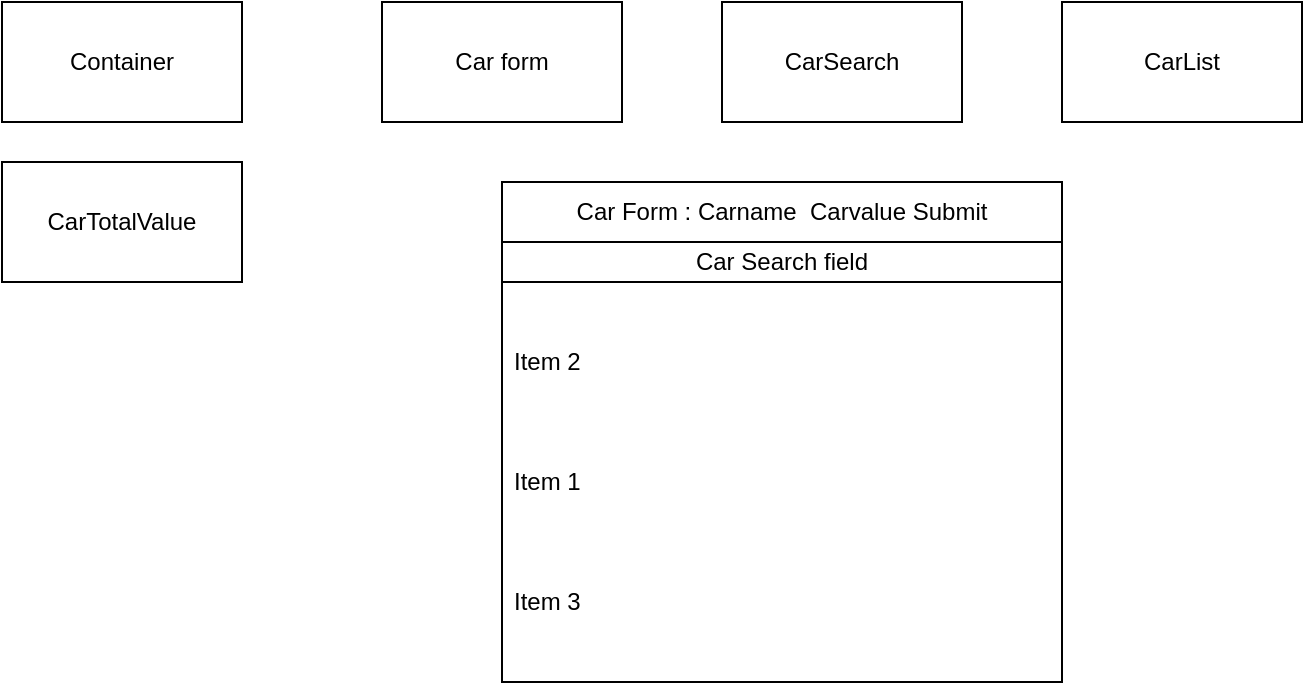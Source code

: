 <mxfile version="21.1.5" type="github">
  <diagram name="Page-1" id="xFshQuAFd_wTzjKq9tKr">
    <mxGraphModel dx="794" dy="448" grid="1" gridSize="10" guides="1" tooltips="1" connect="1" arrows="1" fold="1" page="1" pageScale="1" pageWidth="827" pageHeight="1169" math="0" shadow="0">
      <root>
        <mxCell id="0" />
        <mxCell id="1" parent="0" />
        <mxCell id="Y1ek6TuF4CYm864-5mbK-1" value="Container" style="rounded=0;whiteSpace=wrap;html=1;" vertex="1" parent="1">
          <mxGeometry x="90" y="50" width="120" height="60" as="geometry" />
        </mxCell>
        <mxCell id="Y1ek6TuF4CYm864-5mbK-2" value="Car form" style="rounded=0;whiteSpace=wrap;html=1;" vertex="1" parent="1">
          <mxGeometry x="280" y="50" width="120" height="60" as="geometry" />
        </mxCell>
        <mxCell id="Y1ek6TuF4CYm864-5mbK-3" value="CarSearch" style="rounded=0;whiteSpace=wrap;html=1;" vertex="1" parent="1">
          <mxGeometry x="450" y="50" width="120" height="60" as="geometry" />
        </mxCell>
        <mxCell id="Y1ek6TuF4CYm864-5mbK-4" value="CarList" style="rounded=0;whiteSpace=wrap;html=1;" vertex="1" parent="1">
          <mxGeometry x="620" y="50" width="120" height="60" as="geometry" />
        </mxCell>
        <mxCell id="Y1ek6TuF4CYm864-5mbK-5" value="CarTotalValue" style="rounded=0;whiteSpace=wrap;html=1;" vertex="1" parent="1">
          <mxGeometry x="90" y="130" width="120" height="60" as="geometry" />
        </mxCell>
        <mxCell id="Y1ek6TuF4CYm864-5mbK-7" value="Car Form : Carname&amp;nbsp; Carvalue Submit" style="swimlane;fontStyle=0;childLayout=stackLayout;horizontal=1;startSize=30;horizontalStack=0;resizeParent=1;resizeParentMax=0;resizeLast=0;collapsible=1;marginBottom=0;whiteSpace=wrap;html=1;" vertex="1" parent="1">
          <mxGeometry x="340" y="140" width="280" height="250" as="geometry" />
        </mxCell>
        <mxCell id="Y1ek6TuF4CYm864-5mbK-11" value="Car Search field" style="rounded=0;whiteSpace=wrap;html=1;" vertex="1" parent="Y1ek6TuF4CYm864-5mbK-7">
          <mxGeometry y="30" width="280" height="20" as="geometry" />
        </mxCell>
        <mxCell id="Y1ek6TuF4CYm864-5mbK-9" value="Item 2" style="text;strokeColor=none;fillColor=none;align=left;verticalAlign=middle;spacingLeft=4;spacingRight=4;overflow=hidden;points=[[0,0.5],[1,0.5]];portConstraint=eastwest;rotatable=0;whiteSpace=wrap;html=1;" vertex="1" parent="Y1ek6TuF4CYm864-5mbK-7">
          <mxGeometry y="50" width="280" height="80" as="geometry" />
        </mxCell>
        <mxCell id="Y1ek6TuF4CYm864-5mbK-8" value="Item 1" style="text;strokeColor=none;fillColor=none;align=left;verticalAlign=middle;spacingLeft=4;spacingRight=4;overflow=hidden;points=[[0,0.5],[1,0.5]];portConstraint=eastwest;rotatable=0;whiteSpace=wrap;html=1;" vertex="1" parent="Y1ek6TuF4CYm864-5mbK-7">
          <mxGeometry y="130" width="280" height="40" as="geometry" />
        </mxCell>
        <mxCell id="Y1ek6TuF4CYm864-5mbK-10" value="Item 3" style="text;strokeColor=none;fillColor=none;align=left;verticalAlign=middle;spacingLeft=4;spacingRight=4;overflow=hidden;points=[[0,0.5],[1,0.5]];portConstraint=eastwest;rotatable=0;whiteSpace=wrap;html=1;" vertex="1" parent="Y1ek6TuF4CYm864-5mbK-7">
          <mxGeometry y="170" width="280" height="80" as="geometry" />
        </mxCell>
      </root>
    </mxGraphModel>
  </diagram>
</mxfile>
